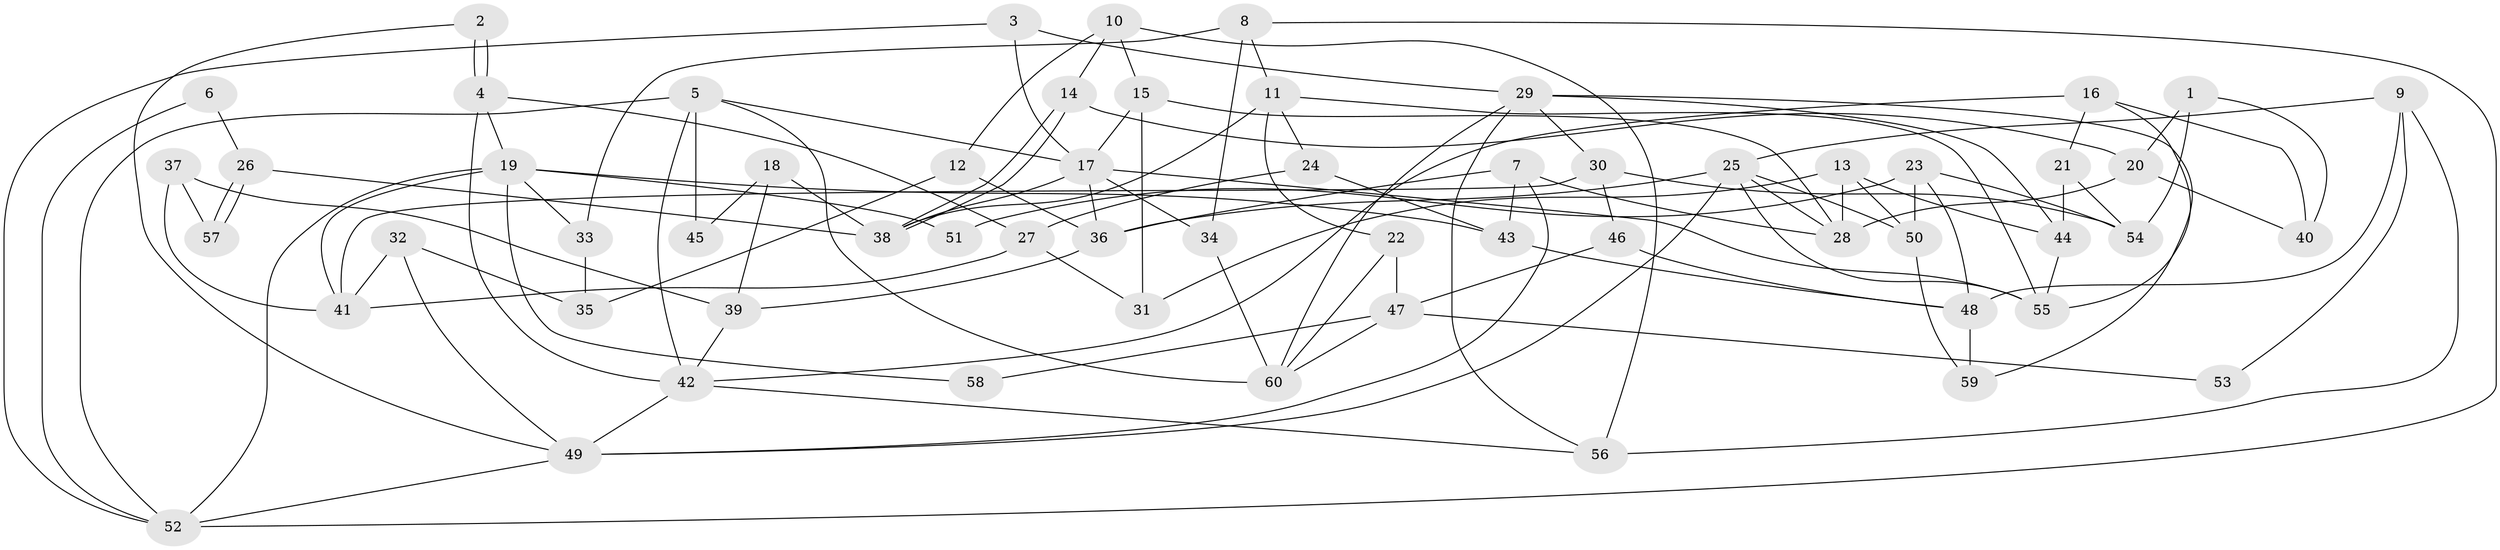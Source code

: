 // Generated by graph-tools (version 1.1) at 2025/50/03/09/25 03:50:05]
// undirected, 60 vertices, 120 edges
graph export_dot {
graph [start="1"]
  node [color=gray90,style=filled];
  1;
  2;
  3;
  4;
  5;
  6;
  7;
  8;
  9;
  10;
  11;
  12;
  13;
  14;
  15;
  16;
  17;
  18;
  19;
  20;
  21;
  22;
  23;
  24;
  25;
  26;
  27;
  28;
  29;
  30;
  31;
  32;
  33;
  34;
  35;
  36;
  37;
  38;
  39;
  40;
  41;
  42;
  43;
  44;
  45;
  46;
  47;
  48;
  49;
  50;
  51;
  52;
  53;
  54;
  55;
  56;
  57;
  58;
  59;
  60;
  1 -- 20;
  1 -- 40;
  1 -- 54;
  2 -- 4;
  2 -- 4;
  2 -- 49;
  3 -- 52;
  3 -- 17;
  3 -- 29;
  4 -- 42;
  4 -- 19;
  4 -- 27;
  5 -- 42;
  5 -- 60;
  5 -- 17;
  5 -- 45;
  5 -- 52;
  6 -- 52;
  6 -- 26;
  7 -- 49;
  7 -- 28;
  7 -- 36;
  7 -- 43;
  8 -- 11;
  8 -- 52;
  8 -- 33;
  8 -- 34;
  9 -- 48;
  9 -- 56;
  9 -- 25;
  9 -- 53;
  10 -- 15;
  10 -- 12;
  10 -- 14;
  10 -- 56;
  11 -- 55;
  11 -- 38;
  11 -- 22;
  11 -- 24;
  12 -- 35;
  12 -- 36;
  13 -- 44;
  13 -- 31;
  13 -- 28;
  13 -- 50;
  14 -- 38;
  14 -- 38;
  14 -- 20;
  15 -- 28;
  15 -- 17;
  15 -- 31;
  16 -- 42;
  16 -- 55;
  16 -- 21;
  16 -- 40;
  17 -- 36;
  17 -- 34;
  17 -- 38;
  17 -- 55;
  18 -- 39;
  18 -- 38;
  18 -- 45;
  19 -- 43;
  19 -- 33;
  19 -- 41;
  19 -- 51;
  19 -- 52;
  19 -- 58;
  20 -- 28;
  20 -- 40;
  21 -- 54;
  21 -- 44;
  22 -- 60;
  22 -- 47;
  23 -- 50;
  23 -- 54;
  23 -- 48;
  23 -- 51;
  24 -- 27;
  24 -- 43;
  25 -- 55;
  25 -- 28;
  25 -- 36;
  25 -- 49;
  25 -- 50;
  26 -- 38;
  26 -- 57;
  26 -- 57;
  27 -- 41;
  27 -- 31;
  29 -- 59;
  29 -- 30;
  29 -- 44;
  29 -- 56;
  29 -- 60;
  30 -- 46;
  30 -- 41;
  30 -- 54;
  32 -- 49;
  32 -- 41;
  32 -- 35;
  33 -- 35;
  34 -- 60;
  36 -- 39;
  37 -- 41;
  37 -- 39;
  37 -- 57;
  39 -- 42;
  42 -- 49;
  42 -- 56;
  43 -- 48;
  44 -- 55;
  46 -- 47;
  46 -- 48;
  47 -- 60;
  47 -- 53;
  47 -- 58;
  48 -- 59;
  49 -- 52;
  50 -- 59;
}
